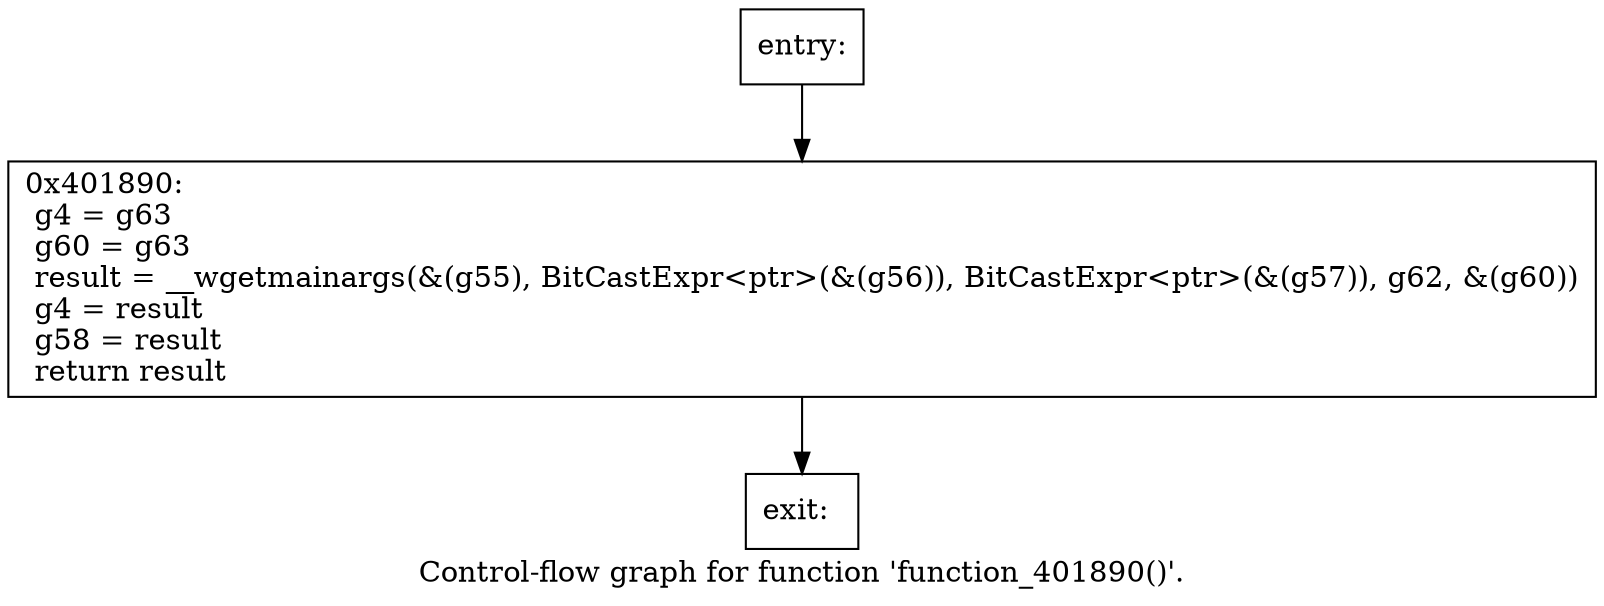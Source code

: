 digraph "Control-flow graph for function 'function_401890()'." {
  label="Control-flow graph for function 'function_401890()'.";
  node [shape=record];

  Node000001D420AC76F0 [label="{entry:\l}"];
  Node000001D420AC76F0 -> Node000001D420AC5D90;
  Node000001D420AC5D90 [label="{0x401890:\l  g4 = g63\l  g60 = g63\l  result = __wgetmainargs(&(g55), BitCastExpr\<ptr\>(&(g56)), BitCastExpr\<ptr\>(&(g57)), g62, &(g60))\l  g4 = result\l  g58 = result\l  return result\l}"];
  Node000001D420AC5D90 -> Node000001D420AC7760;
  Node000001D420AC7760 [label="{exit:\l}"];

}

